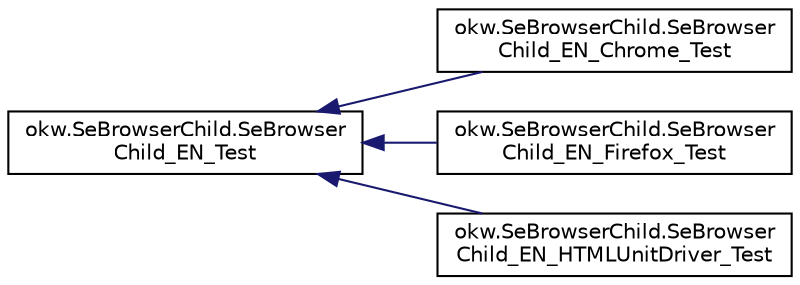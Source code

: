 digraph "Grafische Darstellung der Klassenhierarchie"
{
 // INTERACTIVE_SVG=YES
 // LATEX_PDF_SIZE
  edge [fontname="Helvetica",fontsize="10",labelfontname="Helvetica",labelfontsize="10"];
  node [fontname="Helvetica",fontsize="10",shape=record];
  rankdir="LR";
  Node0 [label="okw.SeBrowserChild.SeBrowser\lChild_EN_Test",height=0.2,width=0.4,color="black", fillcolor="white", style="filled",URL="$classokw_1_1_se_browser_child_1_1_se_browser_child___e_n___test.html",tooltip=" "];
  Node0 -> Node1 [dir="back",color="midnightblue",fontsize="10",style="solid",fontname="Helvetica"];
  Node1 [label="okw.SeBrowserChild.SeBrowser\lChild_EN_Chrome_Test",height=0.2,width=0.4,color="black", fillcolor="white", style="filled",URL="$classokw_1_1_se_browser_child_1_1_se_browser_child___e_n___chrome___test.html",tooltip=" "];
  Node0 -> Node2 [dir="back",color="midnightblue",fontsize="10",style="solid",fontname="Helvetica"];
  Node2 [label="okw.SeBrowserChild.SeBrowser\lChild_EN_Firefox_Test",height=0.2,width=0.4,color="black", fillcolor="white", style="filled",URL="$classokw_1_1_se_browser_child_1_1_se_browser_child___e_n___firefox___test.html",tooltip=" "];
  Node0 -> Node3 [dir="back",color="midnightblue",fontsize="10",style="solid",fontname="Helvetica"];
  Node3 [label="okw.SeBrowserChild.SeBrowser\lChild_EN_HTMLUnitDriver_Test",height=0.2,width=0.4,color="black", fillcolor="white", style="filled",URL="$classokw_1_1_se_browser_child_1_1_se_browser_child___e_n___h_t_m_l_unit_driver___test.html",tooltip=" "];
}
